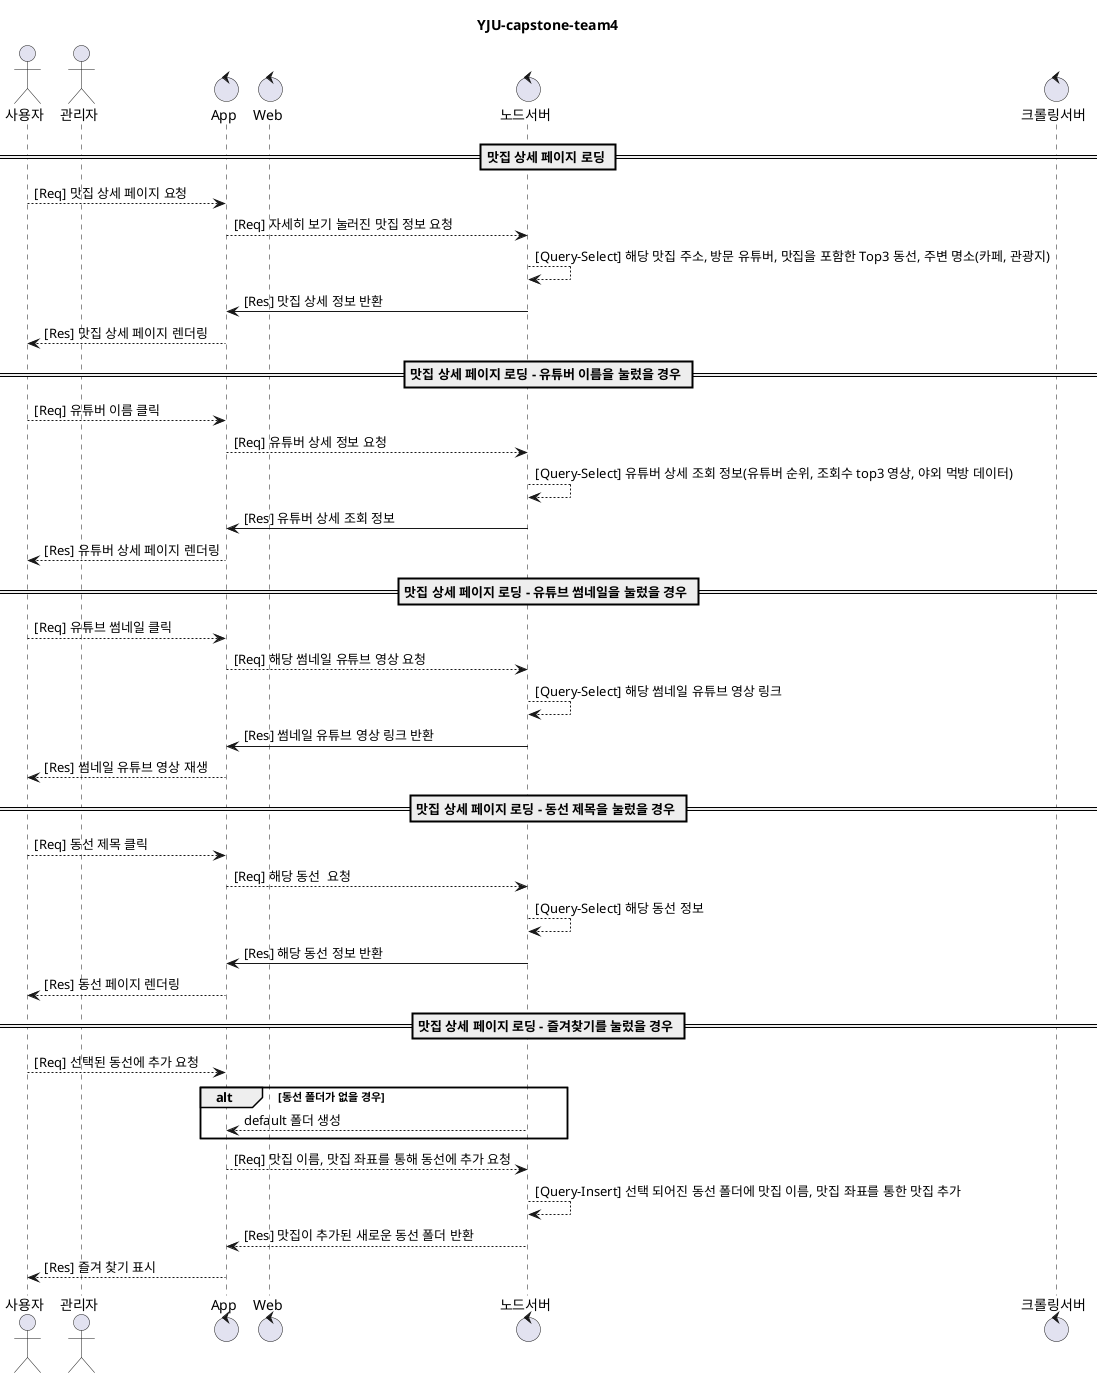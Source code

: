 맛집 상세 페이지
@startuml

title YJU-capstone-team4

actor 사용자 as User
actor 관리자 as Admin

control App
control Web
control 노드서버 as Node
control 크롤링서버 as Lamda

== 맛집 상세 페이지 로딩 ==
User --> App : [Req] 맛집 상세 페이지 요청
App --> Node : [Req] 자세히 보기 눌러진 맛집 정보 요청
    Node --> Node : [Query-Select] 해당 맛집 주소, 방문 유튜버, 맛집을 포함한 Top3 동선, 주변 명소(카페, 관광지)
Node -> App : [Res] 맛집 상세 정보 반환
App --> User : [Res] 맛집 상세 페이지 렌더링

== 맛집 상세 페이지 로딩 - 유튜버 이름을 눌렀을 경우 ==
User --> App : [Req] 유튜버 이름 클릭
App --> Node : [Req] 유튜버 상세 정보 요청
    Node --> Node : [Query-Select] 유튜버 상세 조회 정보(유튜버 순위, 조회수 top3 영상, 야외 먹방 데이터)
Node -> App : [Res] 유튜버 상세 조회 정보
App --> User : [Res] 유튜버 상세 페이지 렌더링

== 맛집 상세 페이지 로딩 - 유튜브 썸네일을 눌렀을 경우 ==
User --> App : [Req] 유튜브 썸네일 클릭
App --> Node : [Req] 해당 썸네일 유튜브 영상 요청
    Node --> Node : [Query-Select] 해당 썸네일 유튜브 영상 링크
Node -> App : [Res] 썸네일 유튜브 영상 링크 반환
App --> User : [Res] 썸네일 유튜브 영상 재생

== 맛집 상세 페이지 로딩 - 동선 제목을 눌렀을 경우 ==
User --> App : [Req] 동선 제목 클릭
App --> Node : [Req] 해당 동선  요청
    Node --> Node : [Query-Select] 해당 동선 정보
Node -> App : [Res] 해당 동선 정보 반환
App --> User : [Res] 동선 페이지 렌더링

== 맛집 상세 페이지 로딩 - 즐겨찾기를 눌렀을 경우 ==
User --> App : [Req] 선택된 동선에 추가 요청
    alt 동선 폴더가 없을 경우
        Node --> App : default 폴더 생성
    end
App --> Node : [Req] 맛집 이름, 맛집 좌표를 통해 동선에 추가 요청
    Node --> Node : [Query-Insert] 선택 되어진 동선 폴더에 맛집 이름, 맛집 좌표를 통한 맛집 추가
Node --> App : [Res] 맛집이 추가된 새로운 동선 폴더 반환
App --> User : [Res] 즐겨 찾기 표시
@enduml